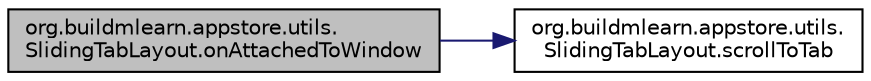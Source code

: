digraph "org.buildmlearn.appstore.utils.SlidingTabLayout.onAttachedToWindow"
{
 // INTERACTIVE_SVG=YES
  bgcolor="transparent";
  edge [fontname="Helvetica",fontsize="10",labelfontname="Helvetica",labelfontsize="10"];
  node [fontname="Helvetica",fontsize="10",shape=record];
  rankdir="LR";
  Node1 [label="org.buildmlearn.appstore.utils.\lSlidingTabLayout.onAttachedToWindow",height=0.2,width=0.4,color="black", fillcolor="grey75", style="filled", fontcolor="black"];
  Node1 -> Node2 [color="midnightblue",fontsize="10",style="solid",fontname="Helvetica"];
  Node2 [label="org.buildmlearn.appstore.utils.\lSlidingTabLayout.scrollToTab",height=0.2,width=0.4,color="black",URL="$d8/dcb/classorg_1_1buildmlearn_1_1appstore_1_1utils_1_1_sliding_tab_layout.html#a40c0580a57d64abcf06e35a666089b05",tooltip="Scrolls the tabs. "];
}
